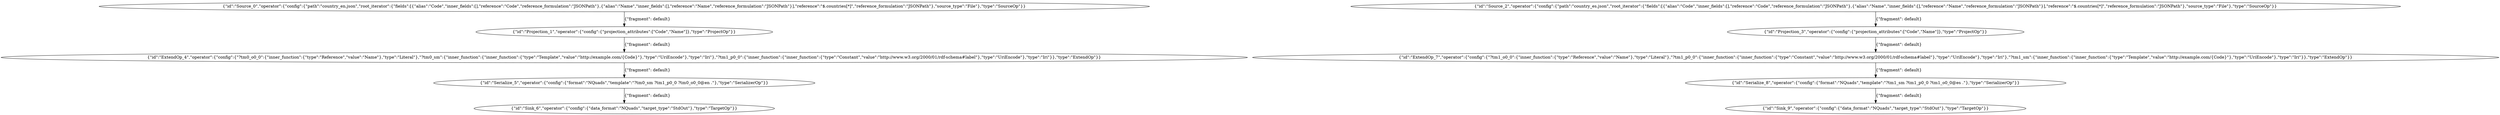 digraph {
    0 [ label = "{\"id\":\"Source_0\",\"operator\":{\"config\":{\"path\":\"country_en.json\",\"root_iterator\":{\"fields\":[{\"alias\":\"Code\",\"inner_fields\":[],\"reference\":\"Code\",\"reference_formulation\":\"JSONPath\"},{\"alias\":\"Name\",\"inner_fields\":[],\"reference\":\"Name\",\"reference_formulation\":\"JSONPath\"}],\"reference\":\"$.countries[*]\",\"reference_formulation\":\"JSONPath\"},\"source_type\":\"File\"},\"type\":\"SourceOp\"}}" ]
    1 [ label = "{\"id\":\"Projection_1\",\"operator\":{\"config\":{\"projection_attributes\":[\"Code\",\"Name\"]},\"type\":\"ProjectOp\"}}" ]
    2 [ label = "{\"id\":\"Source_2\",\"operator\":{\"config\":{\"path\":\"country_es.json\",\"root_iterator\":{\"fields\":[{\"alias\":\"Code\",\"inner_fields\":[],\"reference\":\"Code\",\"reference_formulation\":\"JSONPath\"},{\"alias\":\"Name\",\"inner_fields\":[],\"reference\":\"Name\",\"reference_formulation\":\"JSONPath\"}],\"reference\":\"$.countries[*]\",\"reference_formulation\":\"JSONPath\"},\"source_type\":\"File\"},\"type\":\"SourceOp\"}}" ]
    3 [ label = "{\"id\":\"Projection_3\",\"operator\":{\"config\":{\"projection_attributes\":[\"Code\",\"Name\"]},\"type\":\"ProjectOp\"}}" ]
    4 [ label = "{\"id\":\"ExtendOp_4\",\"operator\":{\"config\":{\"?tm0_o0_0\":{\"inner_function\":{\"type\":\"Reference\",\"value\":\"Name\"},\"type\":\"Literal\"},\"?tm0_sm\":{\"inner_function\":{\"inner_function\":{\"type\":\"Template\",\"value\":\"http://example.com/{Code}\"},\"type\":\"UriEncode\"},\"type\":\"Iri\"},\"?tm1_p0_0\":{\"inner_function\":{\"inner_function\":{\"type\":\"Constant\",\"value\":\"http://www.w3.org/2000/01/rdf-schema#label\"},\"type\":\"UriEncode\"},\"type\":\"Iri\"}},\"type\":\"ExtendOp\"}}" ]
    5 [ label = "{\"id\":\"Serialize_5\",\"operator\":{\"config\":{\"format\":\"NQuads\",\"template\":\"?tm0_sm ?tm1_p0_0 ?tm0_o0_0@en .\"},\"type\":\"SerializerOp\"}}" ]
    6 [ label = "{\"id\":\"Sink_6\",\"operator\":{\"config\":{\"data_format\":\"NQuads\",\"target_type\":\"StdOut\"},\"type\":\"TargetOp\"}}" ]
    7 [ label = "{\"id\":\"ExtendOp_7\",\"operator\":{\"config\":{\"?tm1_o0_0\":{\"inner_function\":{\"type\":\"Reference\",\"value\":\"Name\"},\"type\":\"Literal\"},\"?tm1_p0_0\":{\"inner_function\":{\"inner_function\":{\"type\":\"Constant\",\"value\":\"http://www.w3.org/2000/01/rdf-schema#label\"},\"type\":\"UriEncode\"},\"type\":\"Iri\"},\"?tm1_sm\":{\"inner_function\":{\"inner_function\":{\"type\":\"Template\",\"value\":\"http://example.com/{Code}\"},\"type\":\"UriEncode\"},\"type\":\"Iri\"}},\"type\":\"ExtendOp\"}}" ]
    8 [ label = "{\"id\":\"Serialize_8\",\"operator\":{\"config\":{\"format\":\"NQuads\",\"template\":\"?tm1_sm ?tm1_p0_0 ?tm1_o0_0@es .\"},\"type\":\"SerializerOp\"}}" ]
    9 [ label = "{\"id\":\"Sink_9\",\"operator\":{\"config\":{\"data_format\":\"NQuads\",\"target_type\":\"StdOut\"},\"type\":\"TargetOp\"}}" ]
    0 -> 1 [ label = "{\"fragment\": default}" ]
    2 -> 3 [ label = "{\"fragment\": default}" ]
    1 -> 4 [ label = "{\"fragment\": default}" ]
    4 -> 5 [ label = "{\"fragment\": default}" ]
    5 -> 6 [ label = "{\"fragment\": default}" ]
    3 -> 7 [ label = "{\"fragment\": default}" ]
    7 -> 8 [ label = "{\"fragment\": default}" ]
    8 -> 9 [ label = "{\"fragment\": default}" ]
}
